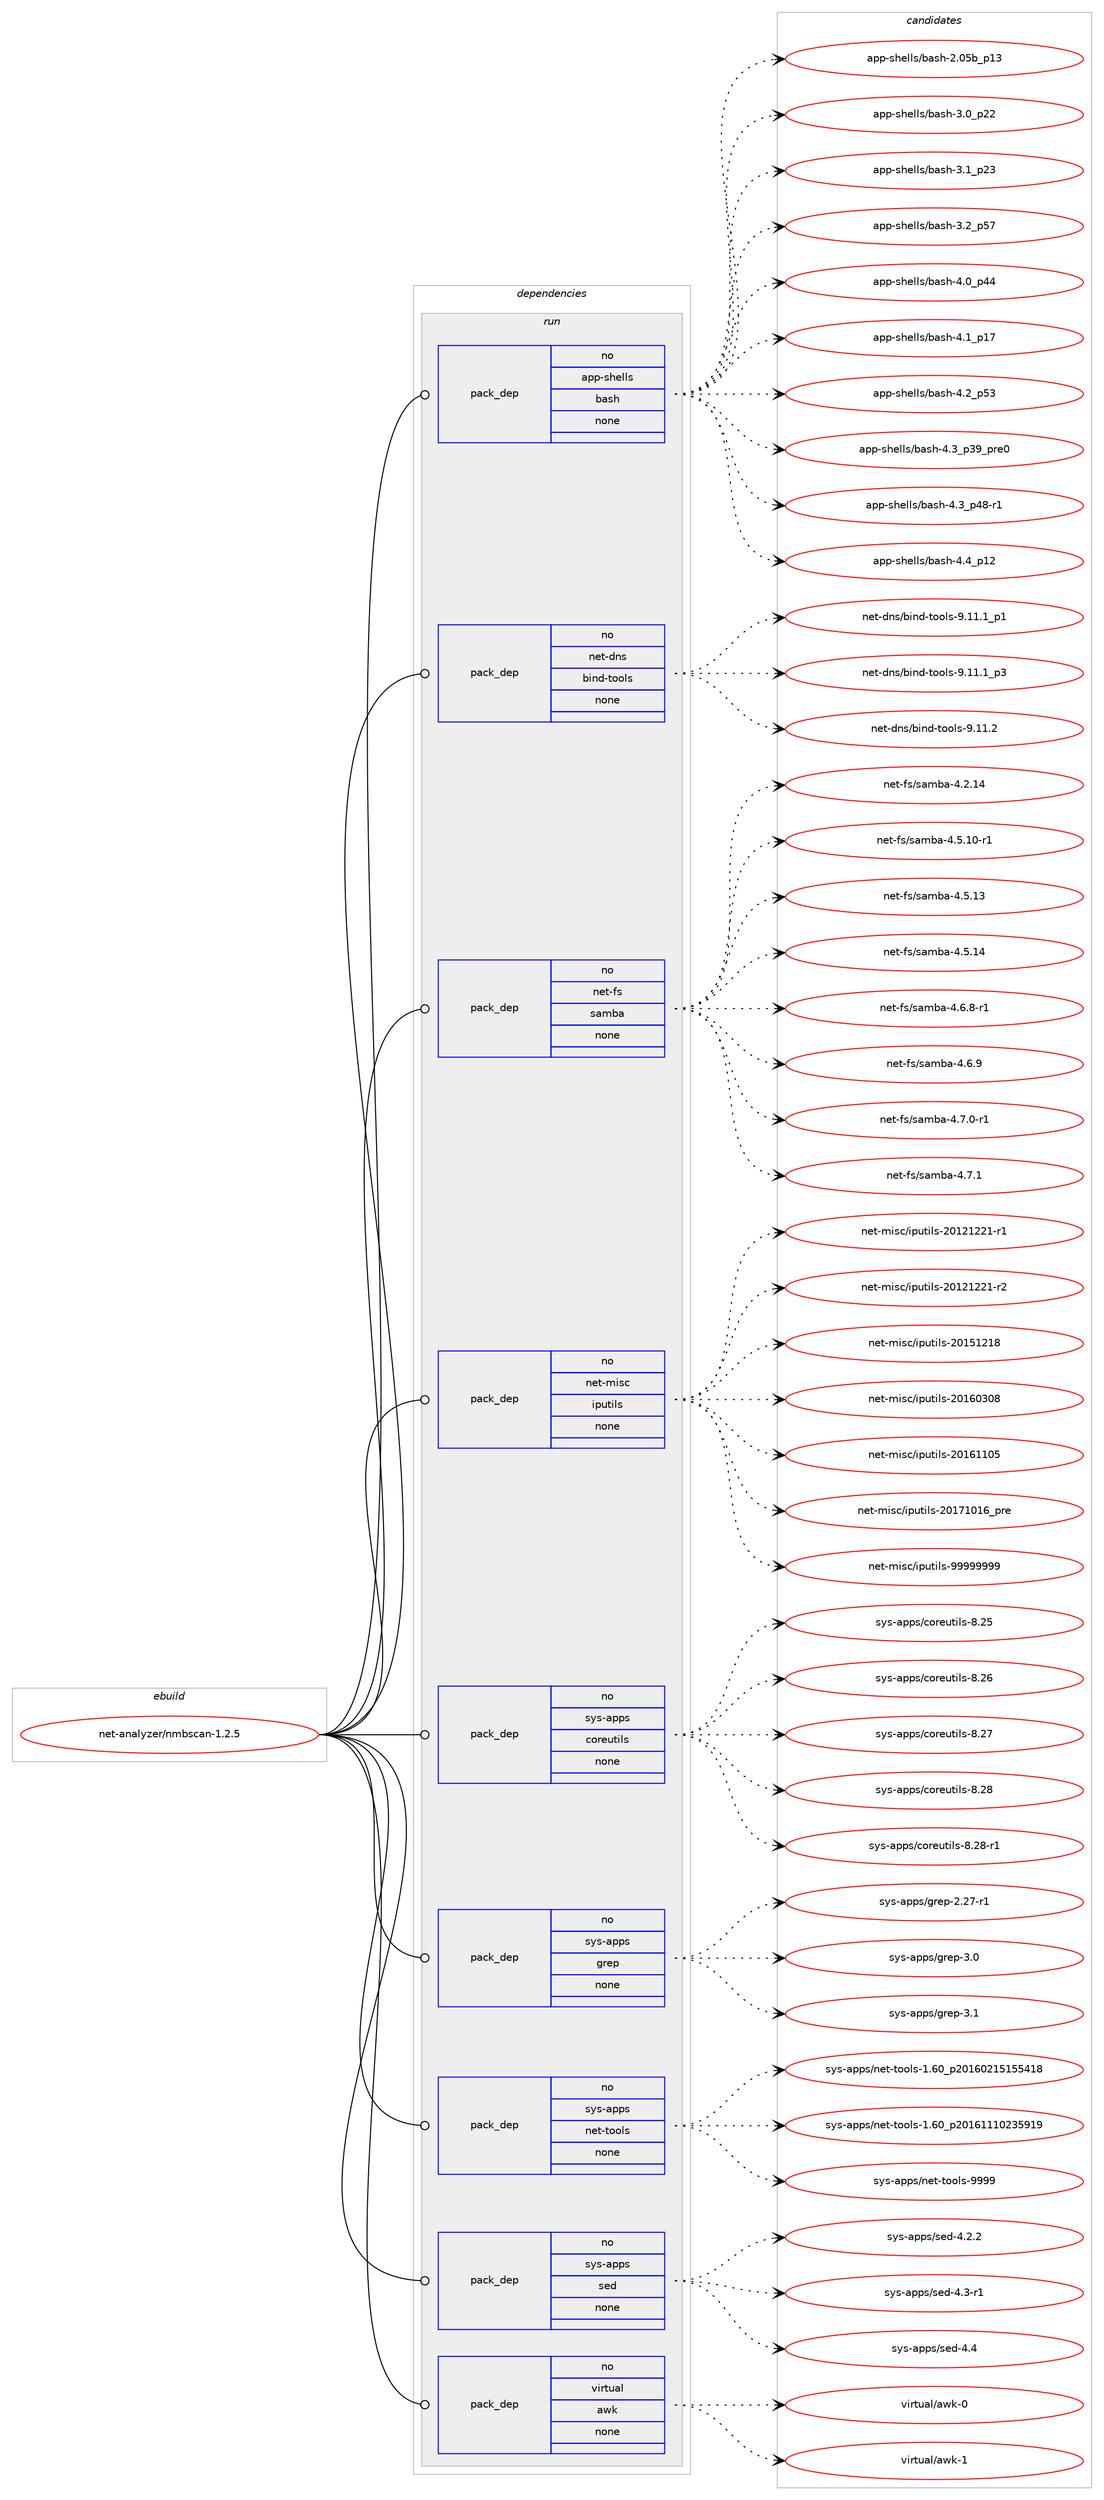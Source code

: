 digraph prolog {

# *************
# Graph options
# *************

newrank=true;
concentrate=true;
compound=true;
graph [rankdir=LR,fontname=Helvetica,fontsize=10,ranksep=1.5];#, ranksep=2.5, nodesep=0.2];
edge  [arrowhead=vee];
node  [fontname=Helvetica,fontsize=10];

# **********
# The ebuild
# **********

subgraph cluster_leftcol {
color=gray;
rank=same;
label=<<i>ebuild</i>>;
id [label="net-analyzer/nmbscan-1.2.5", color=red, width=4, href="../net-analyzer/nmbscan-1.2.5.svg"];
}

# ****************
# The dependencies
# ****************

subgraph cluster_midcol {
color=gray;
label=<<i>dependencies</i>>;
subgraph cluster_compile {
fillcolor="#eeeeee";
style=filled;
label=<<i>compile</i>>;
}
subgraph cluster_compileandrun {
fillcolor="#eeeeee";
style=filled;
label=<<i>compile and run</i>>;
}
subgraph cluster_run {
fillcolor="#eeeeee";
style=filled;
label=<<i>run</i>>;
subgraph pack296569 {
dependency402407 [label=<<TABLE BORDER="0" CELLBORDER="1" CELLSPACING="0" CELLPADDING="4" WIDTH="220"><TR><TD ROWSPAN="6" CELLPADDING="30">pack_dep</TD></TR><TR><TD WIDTH="110">no</TD></TR><TR><TD>app-shells</TD></TR><TR><TD>bash</TD></TR><TR><TD>none</TD></TR><TR><TD></TD></TR></TABLE>>, shape=none, color=blue];
}
id:e -> dependency402407:w [weight=20,style="solid",arrowhead="odot"];
subgraph pack296570 {
dependency402408 [label=<<TABLE BORDER="0" CELLBORDER="1" CELLSPACING="0" CELLPADDING="4" WIDTH="220"><TR><TD ROWSPAN="6" CELLPADDING="30">pack_dep</TD></TR><TR><TD WIDTH="110">no</TD></TR><TR><TD>net-dns</TD></TR><TR><TD>bind-tools</TD></TR><TR><TD>none</TD></TR><TR><TD></TD></TR></TABLE>>, shape=none, color=blue];
}
id:e -> dependency402408:w [weight=20,style="solid",arrowhead="odot"];
subgraph pack296571 {
dependency402409 [label=<<TABLE BORDER="0" CELLBORDER="1" CELLSPACING="0" CELLPADDING="4" WIDTH="220"><TR><TD ROWSPAN="6" CELLPADDING="30">pack_dep</TD></TR><TR><TD WIDTH="110">no</TD></TR><TR><TD>net-fs</TD></TR><TR><TD>samba</TD></TR><TR><TD>none</TD></TR><TR><TD></TD></TR></TABLE>>, shape=none, color=blue];
}
id:e -> dependency402409:w [weight=20,style="solid",arrowhead="odot"];
subgraph pack296572 {
dependency402410 [label=<<TABLE BORDER="0" CELLBORDER="1" CELLSPACING="0" CELLPADDING="4" WIDTH="220"><TR><TD ROWSPAN="6" CELLPADDING="30">pack_dep</TD></TR><TR><TD WIDTH="110">no</TD></TR><TR><TD>net-misc</TD></TR><TR><TD>iputils</TD></TR><TR><TD>none</TD></TR><TR><TD></TD></TR></TABLE>>, shape=none, color=blue];
}
id:e -> dependency402410:w [weight=20,style="solid",arrowhead="odot"];
subgraph pack296573 {
dependency402411 [label=<<TABLE BORDER="0" CELLBORDER="1" CELLSPACING="0" CELLPADDING="4" WIDTH="220"><TR><TD ROWSPAN="6" CELLPADDING="30">pack_dep</TD></TR><TR><TD WIDTH="110">no</TD></TR><TR><TD>sys-apps</TD></TR><TR><TD>coreutils</TD></TR><TR><TD>none</TD></TR><TR><TD></TD></TR></TABLE>>, shape=none, color=blue];
}
id:e -> dependency402411:w [weight=20,style="solid",arrowhead="odot"];
subgraph pack296574 {
dependency402412 [label=<<TABLE BORDER="0" CELLBORDER="1" CELLSPACING="0" CELLPADDING="4" WIDTH="220"><TR><TD ROWSPAN="6" CELLPADDING="30">pack_dep</TD></TR><TR><TD WIDTH="110">no</TD></TR><TR><TD>sys-apps</TD></TR><TR><TD>grep</TD></TR><TR><TD>none</TD></TR><TR><TD></TD></TR></TABLE>>, shape=none, color=blue];
}
id:e -> dependency402412:w [weight=20,style="solid",arrowhead="odot"];
subgraph pack296575 {
dependency402413 [label=<<TABLE BORDER="0" CELLBORDER="1" CELLSPACING="0" CELLPADDING="4" WIDTH="220"><TR><TD ROWSPAN="6" CELLPADDING="30">pack_dep</TD></TR><TR><TD WIDTH="110">no</TD></TR><TR><TD>sys-apps</TD></TR><TR><TD>net-tools</TD></TR><TR><TD>none</TD></TR><TR><TD></TD></TR></TABLE>>, shape=none, color=blue];
}
id:e -> dependency402413:w [weight=20,style="solid",arrowhead="odot"];
subgraph pack296576 {
dependency402414 [label=<<TABLE BORDER="0" CELLBORDER="1" CELLSPACING="0" CELLPADDING="4" WIDTH="220"><TR><TD ROWSPAN="6" CELLPADDING="30">pack_dep</TD></TR><TR><TD WIDTH="110">no</TD></TR><TR><TD>sys-apps</TD></TR><TR><TD>sed</TD></TR><TR><TD>none</TD></TR><TR><TD></TD></TR></TABLE>>, shape=none, color=blue];
}
id:e -> dependency402414:w [weight=20,style="solid",arrowhead="odot"];
subgraph pack296577 {
dependency402415 [label=<<TABLE BORDER="0" CELLBORDER="1" CELLSPACING="0" CELLPADDING="4" WIDTH="220"><TR><TD ROWSPAN="6" CELLPADDING="30">pack_dep</TD></TR><TR><TD WIDTH="110">no</TD></TR><TR><TD>virtual</TD></TR><TR><TD>awk</TD></TR><TR><TD>none</TD></TR><TR><TD></TD></TR></TABLE>>, shape=none, color=blue];
}
id:e -> dependency402415:w [weight=20,style="solid",arrowhead="odot"];
}
}

# **************
# The candidates
# **************

subgraph cluster_choices {
rank=same;
color=gray;
label=<<i>candidates</i>>;

subgraph choice296569 {
color=black;
nodesep=1;
choice9711211245115104101108108115479897115104455046485398951124951 [label="app-shells/bash-2.05b_p13", color=red, width=4,href="../app-shells/bash-2.05b_p13.svg"];
choice971121124511510410110810811547989711510445514648951125050 [label="app-shells/bash-3.0_p22", color=red, width=4,href="../app-shells/bash-3.0_p22.svg"];
choice971121124511510410110810811547989711510445514649951125051 [label="app-shells/bash-3.1_p23", color=red, width=4,href="../app-shells/bash-3.1_p23.svg"];
choice971121124511510410110810811547989711510445514650951125355 [label="app-shells/bash-3.2_p57", color=red, width=4,href="../app-shells/bash-3.2_p57.svg"];
choice971121124511510410110810811547989711510445524648951125252 [label="app-shells/bash-4.0_p44", color=red, width=4,href="../app-shells/bash-4.0_p44.svg"];
choice971121124511510410110810811547989711510445524649951124955 [label="app-shells/bash-4.1_p17", color=red, width=4,href="../app-shells/bash-4.1_p17.svg"];
choice971121124511510410110810811547989711510445524650951125351 [label="app-shells/bash-4.2_p53", color=red, width=4,href="../app-shells/bash-4.2_p53.svg"];
choice9711211245115104101108108115479897115104455246519511251579511211410148 [label="app-shells/bash-4.3_p39_pre0", color=red, width=4,href="../app-shells/bash-4.3_p39_pre0.svg"];
choice9711211245115104101108108115479897115104455246519511252564511449 [label="app-shells/bash-4.3_p48-r1", color=red, width=4,href="../app-shells/bash-4.3_p48-r1.svg"];
choice971121124511510410110810811547989711510445524652951124950 [label="app-shells/bash-4.4_p12", color=red, width=4,href="../app-shells/bash-4.4_p12.svg"];
dependency402407:e -> choice9711211245115104101108108115479897115104455046485398951124951:w [style=dotted,weight="100"];
dependency402407:e -> choice971121124511510410110810811547989711510445514648951125050:w [style=dotted,weight="100"];
dependency402407:e -> choice971121124511510410110810811547989711510445514649951125051:w [style=dotted,weight="100"];
dependency402407:e -> choice971121124511510410110810811547989711510445514650951125355:w [style=dotted,weight="100"];
dependency402407:e -> choice971121124511510410110810811547989711510445524648951125252:w [style=dotted,weight="100"];
dependency402407:e -> choice971121124511510410110810811547989711510445524649951124955:w [style=dotted,weight="100"];
dependency402407:e -> choice971121124511510410110810811547989711510445524650951125351:w [style=dotted,weight="100"];
dependency402407:e -> choice9711211245115104101108108115479897115104455246519511251579511211410148:w [style=dotted,weight="100"];
dependency402407:e -> choice9711211245115104101108108115479897115104455246519511252564511449:w [style=dotted,weight="100"];
dependency402407:e -> choice971121124511510410110810811547989711510445524652951124950:w [style=dotted,weight="100"];
}
subgraph choice296570 {
color=black;
nodesep=1;
choice11010111645100110115479810511010045116111111108115455746494946499511249 [label="net-dns/bind-tools-9.11.1_p1", color=red, width=4,href="../net-dns/bind-tools-9.11.1_p1.svg"];
choice11010111645100110115479810511010045116111111108115455746494946499511251 [label="net-dns/bind-tools-9.11.1_p3", color=red, width=4,href="../net-dns/bind-tools-9.11.1_p3.svg"];
choice1101011164510011011547981051101004511611111110811545574649494650 [label="net-dns/bind-tools-9.11.2", color=red, width=4,href="../net-dns/bind-tools-9.11.2.svg"];
dependency402408:e -> choice11010111645100110115479810511010045116111111108115455746494946499511249:w [style=dotted,weight="100"];
dependency402408:e -> choice11010111645100110115479810511010045116111111108115455746494946499511251:w [style=dotted,weight="100"];
dependency402408:e -> choice1101011164510011011547981051101004511611111110811545574649494650:w [style=dotted,weight="100"];
}
subgraph choice296571 {
color=black;
nodesep=1;
choice110101116451021154711597109989745524650464952 [label="net-fs/samba-4.2.14", color=red, width=4,href="../net-fs/samba-4.2.14.svg"];
choice1101011164510211547115971099897455246534649484511449 [label="net-fs/samba-4.5.10-r1", color=red, width=4,href="../net-fs/samba-4.5.10-r1.svg"];
choice110101116451021154711597109989745524653464951 [label="net-fs/samba-4.5.13", color=red, width=4,href="../net-fs/samba-4.5.13.svg"];
choice110101116451021154711597109989745524653464952 [label="net-fs/samba-4.5.14", color=red, width=4,href="../net-fs/samba-4.5.14.svg"];
choice11010111645102115471159710998974552465446564511449 [label="net-fs/samba-4.6.8-r1", color=red, width=4,href="../net-fs/samba-4.6.8-r1.svg"];
choice1101011164510211547115971099897455246544657 [label="net-fs/samba-4.6.9", color=red, width=4,href="../net-fs/samba-4.6.9.svg"];
choice11010111645102115471159710998974552465546484511449 [label="net-fs/samba-4.7.0-r1", color=red, width=4,href="../net-fs/samba-4.7.0-r1.svg"];
choice1101011164510211547115971099897455246554649 [label="net-fs/samba-4.7.1", color=red, width=4,href="../net-fs/samba-4.7.1.svg"];
dependency402409:e -> choice110101116451021154711597109989745524650464952:w [style=dotted,weight="100"];
dependency402409:e -> choice1101011164510211547115971099897455246534649484511449:w [style=dotted,weight="100"];
dependency402409:e -> choice110101116451021154711597109989745524653464951:w [style=dotted,weight="100"];
dependency402409:e -> choice110101116451021154711597109989745524653464952:w [style=dotted,weight="100"];
dependency402409:e -> choice11010111645102115471159710998974552465446564511449:w [style=dotted,weight="100"];
dependency402409:e -> choice1101011164510211547115971099897455246544657:w [style=dotted,weight="100"];
dependency402409:e -> choice11010111645102115471159710998974552465546484511449:w [style=dotted,weight="100"];
dependency402409:e -> choice1101011164510211547115971099897455246554649:w [style=dotted,weight="100"];
}
subgraph choice296572 {
color=black;
nodesep=1;
choice1101011164510910511599471051121171161051081154550484950495050494511449 [label="net-misc/iputils-20121221-r1", color=red, width=4,href="../net-misc/iputils-20121221-r1.svg"];
choice1101011164510910511599471051121171161051081154550484950495050494511450 [label="net-misc/iputils-20121221-r2", color=red, width=4,href="../net-misc/iputils-20121221-r2.svg"];
choice110101116451091051159947105112117116105108115455048495349504956 [label="net-misc/iputils-20151218", color=red, width=4,href="../net-misc/iputils-20151218.svg"];
choice110101116451091051159947105112117116105108115455048495448514856 [label="net-misc/iputils-20160308", color=red, width=4,href="../net-misc/iputils-20160308.svg"];
choice110101116451091051159947105112117116105108115455048495449494853 [label="net-misc/iputils-20161105", color=red, width=4,href="../net-misc/iputils-20161105.svg"];
choice11010111645109105115994710511211711610510811545504849554948495495112114101 [label="net-misc/iputils-20171016_pre", color=red, width=4,href="../net-misc/iputils-20171016_pre.svg"];
choice110101116451091051159947105112117116105108115455757575757575757 [label="net-misc/iputils-99999999", color=red, width=4,href="../net-misc/iputils-99999999.svg"];
dependency402410:e -> choice1101011164510910511599471051121171161051081154550484950495050494511449:w [style=dotted,weight="100"];
dependency402410:e -> choice1101011164510910511599471051121171161051081154550484950495050494511450:w [style=dotted,weight="100"];
dependency402410:e -> choice110101116451091051159947105112117116105108115455048495349504956:w [style=dotted,weight="100"];
dependency402410:e -> choice110101116451091051159947105112117116105108115455048495448514856:w [style=dotted,weight="100"];
dependency402410:e -> choice110101116451091051159947105112117116105108115455048495449494853:w [style=dotted,weight="100"];
dependency402410:e -> choice11010111645109105115994710511211711610510811545504849554948495495112114101:w [style=dotted,weight="100"];
dependency402410:e -> choice110101116451091051159947105112117116105108115455757575757575757:w [style=dotted,weight="100"];
}
subgraph choice296573 {
color=black;
nodesep=1;
choice115121115459711211211547991111141011171161051081154556465053 [label="sys-apps/coreutils-8.25", color=red, width=4,href="../sys-apps/coreutils-8.25.svg"];
choice115121115459711211211547991111141011171161051081154556465054 [label="sys-apps/coreutils-8.26", color=red, width=4,href="../sys-apps/coreutils-8.26.svg"];
choice115121115459711211211547991111141011171161051081154556465055 [label="sys-apps/coreutils-8.27", color=red, width=4,href="../sys-apps/coreutils-8.27.svg"];
choice115121115459711211211547991111141011171161051081154556465056 [label="sys-apps/coreutils-8.28", color=red, width=4,href="../sys-apps/coreutils-8.28.svg"];
choice1151211154597112112115479911111410111711610510811545564650564511449 [label="sys-apps/coreutils-8.28-r1", color=red, width=4,href="../sys-apps/coreutils-8.28-r1.svg"];
dependency402411:e -> choice115121115459711211211547991111141011171161051081154556465053:w [style=dotted,weight="100"];
dependency402411:e -> choice115121115459711211211547991111141011171161051081154556465054:w [style=dotted,weight="100"];
dependency402411:e -> choice115121115459711211211547991111141011171161051081154556465055:w [style=dotted,weight="100"];
dependency402411:e -> choice115121115459711211211547991111141011171161051081154556465056:w [style=dotted,weight="100"];
dependency402411:e -> choice1151211154597112112115479911111410111711610510811545564650564511449:w [style=dotted,weight="100"];
}
subgraph choice296574 {
color=black;
nodesep=1;
choice11512111545971121121154710311410111245504650554511449 [label="sys-apps/grep-2.27-r1", color=red, width=4,href="../sys-apps/grep-2.27-r1.svg"];
choice11512111545971121121154710311410111245514648 [label="sys-apps/grep-3.0", color=red, width=4,href="../sys-apps/grep-3.0.svg"];
choice11512111545971121121154710311410111245514649 [label="sys-apps/grep-3.1", color=red, width=4,href="../sys-apps/grep-3.1.svg"];
dependency402412:e -> choice11512111545971121121154710311410111245504650554511449:w [style=dotted,weight="100"];
dependency402412:e -> choice11512111545971121121154710311410111245514648:w [style=dotted,weight="100"];
dependency402412:e -> choice11512111545971121121154710311410111245514649:w [style=dotted,weight="100"];
}
subgraph choice296575 {
color=black;
nodesep=1;
choice115121115459711211211547110101116451161111111081154549465448951125048495448504953495353524956 [label="sys-apps/net-tools-1.60_p20160215155418", color=red, width=4,href="../sys-apps/net-tools-1.60_p20160215155418.svg"];
choice115121115459711211211547110101116451161111111081154549465448951125048495449494948505153574957 [label="sys-apps/net-tools-1.60_p20161110235919", color=red, width=4,href="../sys-apps/net-tools-1.60_p20161110235919.svg"];
choice115121115459711211211547110101116451161111111081154557575757 [label="sys-apps/net-tools-9999", color=red, width=4,href="../sys-apps/net-tools-9999.svg"];
dependency402413:e -> choice115121115459711211211547110101116451161111111081154549465448951125048495448504953495353524956:w [style=dotted,weight="100"];
dependency402413:e -> choice115121115459711211211547110101116451161111111081154549465448951125048495449494948505153574957:w [style=dotted,weight="100"];
dependency402413:e -> choice115121115459711211211547110101116451161111111081154557575757:w [style=dotted,weight="100"];
}
subgraph choice296576 {
color=black;
nodesep=1;
choice115121115459711211211547115101100455246504650 [label="sys-apps/sed-4.2.2", color=red, width=4,href="../sys-apps/sed-4.2.2.svg"];
choice115121115459711211211547115101100455246514511449 [label="sys-apps/sed-4.3-r1", color=red, width=4,href="../sys-apps/sed-4.3-r1.svg"];
choice11512111545971121121154711510110045524652 [label="sys-apps/sed-4.4", color=red, width=4,href="../sys-apps/sed-4.4.svg"];
dependency402414:e -> choice115121115459711211211547115101100455246504650:w [style=dotted,weight="100"];
dependency402414:e -> choice115121115459711211211547115101100455246514511449:w [style=dotted,weight="100"];
dependency402414:e -> choice11512111545971121121154711510110045524652:w [style=dotted,weight="100"];
}
subgraph choice296577 {
color=black;
nodesep=1;
choice1181051141161179710847971191074548 [label="virtual/awk-0", color=red, width=4,href="../virtual/awk-0.svg"];
choice1181051141161179710847971191074549 [label="virtual/awk-1", color=red, width=4,href="../virtual/awk-1.svg"];
dependency402415:e -> choice1181051141161179710847971191074548:w [style=dotted,weight="100"];
dependency402415:e -> choice1181051141161179710847971191074549:w [style=dotted,weight="100"];
}
}

}
